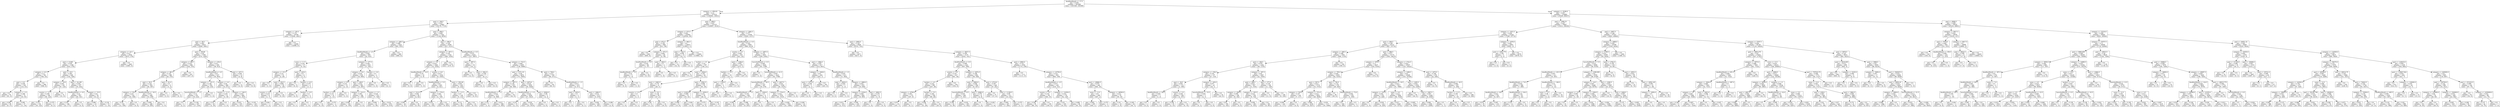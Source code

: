 digraph Tree {
node [shape=box] ;
0 [label="deadlineMonth <= 17.5\ngini = 0.459\nsamples = 281896\nvalue = [181528, 100368]"] ;
1 [label="category <= 850.83\ngini = 0.13\nsamples = 157014\nvalue = [146083, 10931]"] ;
0 -> 1 [labeldistance=2.5, labelangle=45, headlabel="True"] ;
2 [label="goal <= 199.5\ngini = 0.437\nsamples = 23891\nvalue = [16176, 7715]"] ;
1 -> 2 ;
3 [label="category <= 185.5\ngini = 0.179\nsamples = 16709\nvalue = [15048, 1661]"] ;
2 -> 3 ;
4 [label="goal <= 38.5\ngini = 0.461\nsamples = 4610\nvalue = [2949, 1661]"] ;
3 -> 4 ;
5 [label="category <= 33.5\ngini = 0.217\nsamples = 3054\nvalue = [2675, 379]"] ;
4 -> 5 ;
6 [label="goal <= 6.065\ngini = 0.434\nsamples = 1189\nvalue = [810, 379]"] ;
5 -> 6 ;
7 [label="category <= 6.5\ngini = 0.13\nsamples = 761\nvalue = [708, 53]"] ;
6 -> 7 ;
8 [label="goal <= 0.5\ngini = 0.439\nsamples = 163\nvalue = [110, 53]"] ;
7 -> 8 ;
9 [label="gini = 0.0\nsamples = 91\nvalue = [91, 0]"] ;
8 -> 9 ;
10 [label="category <= 1.5\ngini = 0.389\nsamples = 72\nvalue = [19, 53]"] ;
8 -> 10 ;
11 [label="gini = 0.292\nsamples = 45\nvalue = [8, 37]"] ;
10 -> 11 ;
12 [label="gini = 0.483\nsamples = 27\nvalue = [11, 16]"] ;
10 -> 12 ;
13 [label="gini = 0.0\nsamples = 598\nvalue = [598, 0]"] ;
7 -> 13 ;
14 [label="goal <= 19.5\ngini = 0.363\nsamples = 428\nvalue = [102, 326]"] ;
6 -> 14 ;
15 [label="category <= 19.0\ngini = 0.455\nsamples = 191\nvalue = [67, 124]"] ;
14 -> 15 ;
16 [label="country <= 11.5\ngini = 0.349\nsamples = 160\nvalue = [36, 124]"] ;
15 -> 16 ;
17 [label="gini = 0.317\nsamples = 152\nvalue = [30, 122]"] ;
16 -> 17 ;
18 [label="gini = 0.375\nsamples = 8\nvalue = [6, 2]"] ;
16 -> 18 ;
19 [label="gini = 0.0\nsamples = 31\nvalue = [31, 0]"] ;
15 -> 19 ;
20 [label="goal <= 34.185\ngini = 0.252\nsamples = 237\nvalue = [35, 202]"] ;
14 -> 20 ;
21 [label="deadlineMonth <= 9.5\ngini = 0.22\nsamples = 207\nvalue = [26, 181]"] ;
20 -> 21 ;
22 [label="gini = 0.197\nsamples = 199\nvalue = [22, 177]"] ;
21 -> 22 ;
23 [label="gini = 0.5\nsamples = 8\nvalue = [4, 4]"] ;
21 -> 23 ;
24 [label="category <= 15.5\ngini = 0.42\nsamples = 30\nvalue = [9, 21]"] ;
20 -> 24 ;
25 [label="gini = 0.498\nsamples = 15\nvalue = [8, 7]"] ;
24 -> 25 ;
26 [label="gini = 0.124\nsamples = 15\nvalue = [1, 14]"] ;
24 -> 26 ;
27 [label="gini = 0.0\nsamples = 1865\nvalue = [1865, 0]"] ;
5 -> 27 ;
28 [label="goal <= 99.06\ngini = 0.29\nsamples = 1556\nvalue = [274, 1282]"] ;
4 -> 28 ;
29 [label="category <= 99.5\ngini = 0.476\nsamples = 606\nvalue = [236, 370]"] ;
28 -> 29 ;
30 [label="category <= 86.5\ngini = 0.135\nsamples = 399\nvalue = [29, 370]"] ;
29 -> 30 ;
31 [label="goal <= 50.5\ngini = 0.124\nsamples = 393\nvalue = [26, 367]"] ;
30 -> 31 ;
32 [label="category <= 55.0\ngini = 0.225\nsamples = 124\nvalue = [16, 108]"] ;
31 -> 32 ;
33 [label="gini = 0.18\nsamples = 120\nvalue = [12, 108]"] ;
32 -> 33 ;
34 [label="gini = 0.0\nsamples = 4\nvalue = [4, 0]"] ;
32 -> 34 ;
35 [label="deadlineMonth <= 16.5\ngini = 0.072\nsamples = 269\nvalue = [10, 259]"] ;
31 -> 35 ;
36 [label="gini = 0.065\nsamples = 268\nvalue = [9, 259]"] ;
35 -> 36 ;
37 [label="gini = 0.0\nsamples = 1\nvalue = [1, 0]"] ;
35 -> 37 ;
38 [label="goal <= 81.0\ngini = 0.5\nsamples = 6\nvalue = [3, 3]"] ;
30 -> 38 ;
39 [label="gini = 0.0\nsamples = 3\nvalue = [3, 0]"] ;
38 -> 39 ;
40 [label="gini = 0.0\nsamples = 3\nvalue = [0, 3]"] ;
38 -> 40 ;
41 [label="gini = 0.0\nsamples = 207\nvalue = [207, 0]"] ;
29 -> 41 ;
42 [label="category <= 176.0\ngini = 0.077\nsamples = 950\nvalue = [38, 912]"] ;
28 -> 42 ;
43 [label="deadlineMonth <= 4.5\ngini = 0.07\nsamples = 937\nvalue = [34, 903]"] ;
42 -> 43 ;
44 [label="category <= 151.5\ngini = 0.146\nsamples = 252\nvalue = [20, 232]"] ;
43 -> 44 ;
45 [label="launchedMonth <= 1.5\ngini = 0.14\nsamples = 251\nvalue = [19, 232]"] ;
44 -> 45 ;
46 [label="gini = 0.5\nsamples = 4\nvalue = [2, 2]"] ;
45 -> 46 ;
47 [label="gini = 0.128\nsamples = 247\nvalue = [17, 230]"] ;
45 -> 47 ;
48 [label="gini = 0.0\nsamples = 1\nvalue = [1, 0]"] ;
44 -> 48 ;
49 [label="category <= 2.0\ngini = 0.04\nsamples = 685\nvalue = [14, 671]"] ;
43 -> 49 ;
50 [label="country <= 11.5\ngini = 0.245\nsamples = 21\nvalue = [3, 18]"] ;
49 -> 50 ;
51 [label="gini = 0.18\nsamples = 20\nvalue = [2, 18]"] ;
50 -> 51 ;
52 [label="gini = 0.0\nsamples = 1\nvalue = [1, 0]"] ;
50 -> 52 ;
53 [label="category <= 149.5\ngini = 0.033\nsamples = 664\nvalue = [11, 653]"] ;
49 -> 53 ;
54 [label="gini = 0.015\nsamples = 535\nvalue = [4, 531]"] ;
53 -> 54 ;
55 [label="gini = 0.103\nsamples = 129\nvalue = [7, 122]"] ;
53 -> 55 ;
56 [label="goal <= 167.5\ngini = 0.426\nsamples = 13\nvalue = [4, 9]"] ;
42 -> 56 ;
57 [label="gini = 0.0\nsamples = 4\nvalue = [4, 0]"] ;
56 -> 57 ;
58 [label="gini = 0.0\nsamples = 9\nvalue = [0, 9]"] ;
56 -> 58 ;
59 [label="gini = 0.0\nsamples = 12099\nvalue = [12099, 0]"] ;
3 -> 59 ;
60 [label="goal <= 298.5\ngini = 0.265\nsamples = 7182\nvalue = [1128, 6054]"] ;
2 -> 60 ;
61 [label="category <= 289.5\ngini = 0.489\nsamples = 1624\nvalue = [691, 933]"] ;
60 -> 61 ;
62 [label="deadlineMonth <= 2.5\ngini = 0.045\nsamples = 955\nvalue = [22, 933]"] ;
61 -> 62 ;
63 [label="name <= 11.5\ngini = 0.234\nsamples = 37\nvalue = [5, 32]"] ;
62 -> 63 ;
64 [label="category <= 15.5\ngini = 0.121\nsamples = 31\nvalue = [2, 29]"] ;
63 -> 64 ;
65 [label="gini = 0.0\nsamples = 1\nvalue = [1, 0]"] ;
64 -> 65 ;
66 [label="goal <= 202.5\ngini = 0.064\nsamples = 30\nvalue = [1, 29]"] ;
64 -> 66 ;
67 [label="country <= 6.5\ngini = 0.219\nsamples = 8\nvalue = [1, 7]"] ;
66 -> 67 ;
68 [label="gini = 0.444\nsamples = 3\nvalue = [1, 2]"] ;
67 -> 68 ;
69 [label="gini = 0.0\nsamples = 5\nvalue = [0, 5]"] ;
67 -> 69 ;
70 [label="gini = 0.0\nsamples = 22\nvalue = [0, 22]"] ;
66 -> 70 ;
71 [label="goal <= 225.0\ngini = 0.5\nsamples = 6\nvalue = [3, 3]"] ;
63 -> 71 ;
72 [label="gini = 0.0\nsamples = 2\nvalue = [0, 2]"] ;
71 -> 72 ;
73 [label="backers <= 6.5\ngini = 0.375\nsamples = 4\nvalue = [3, 1]"] ;
71 -> 73 ;
74 [label="gini = 0.0\nsamples = 2\nvalue = [2, 0]"] ;
73 -> 74 ;
75 [label="backers <= 8.5\ngini = 0.5\nsamples = 2\nvalue = [1, 1]"] ;
73 -> 75 ;
76 [label="gini = 0.0\nsamples = 1\nvalue = [0, 1]"] ;
75 -> 76 ;
77 [label="gini = 0.0\nsamples = 1\nvalue = [1, 0]"] ;
75 -> 77 ;
78 [label="category <= 277.5\ngini = 0.036\nsamples = 918\nvalue = [17, 901]"] ;
62 -> 78 ;
79 [label="category <= 9.0\ngini = 0.034\nsamples = 916\nvalue = [16, 900]"] ;
78 -> 79 ;
80 [label="category <= 6.5\ngini = 0.231\nsamples = 15\nvalue = [2, 13]"] ;
79 -> 80 ;
81 [label="backers <= 8.5\ngini = 0.133\nsamples = 14\nvalue = [1, 13]"] ;
80 -> 81 ;
82 [label="gini = 0.0\nsamples = 10\nvalue = [0, 10]"] ;
81 -> 82 ;
83 [label="gini = 0.375\nsamples = 4\nvalue = [1, 3]"] ;
81 -> 83 ;
84 [label="gini = 0.0\nsamples = 1\nvalue = [1, 0]"] ;
80 -> 84 ;
85 [label="goal <= 208.5\ngini = 0.031\nsamples = 901\nvalue = [14, 887]"] ;
79 -> 85 ;
86 [label="category <= 212.5\ngini = 0.081\nsamples = 166\nvalue = [7, 159]"] ;
85 -> 86 ;
87 [label="gini = 0.048\nsamples = 163\nvalue = [4, 159]"] ;
86 -> 87 ;
88 [label="gini = 0.0\nsamples = 3\nvalue = [3, 0]"] ;
86 -> 88 ;
89 [label="country <= 1.5\ngini = 0.019\nsamples = 735\nvalue = [7, 728]"] ;
85 -> 89 ;
90 [label="gini = 0.094\nsamples = 61\nvalue = [3, 58]"] ;
89 -> 90 ;
91 [label="gini = 0.012\nsamples = 674\nvalue = [4, 670]"] ;
89 -> 91 ;
92 [label="backers <= 3.0\ngini = 0.5\nsamples = 2\nvalue = [1, 1]"] ;
78 -> 92 ;
93 [label="gini = 0.0\nsamples = 1\nvalue = [1, 0]"] ;
92 -> 93 ;
94 [label="gini = 0.0\nsamples = 1\nvalue = [0, 1]"] ;
92 -> 94 ;
95 [label="gini = 0.0\nsamples = 669\nvalue = [669, 0]"] ;
61 -> 95 ;
96 [label="goal <= 399.5\ngini = 0.145\nsamples = 5558\nvalue = [437, 5121]"] ;
60 -> 96 ;
97 [label="category <= 397.5\ngini = 0.332\nsamples = 1334\nvalue = [280, 1054]"] ;
96 -> 97 ;
98 [label="category <= 3.0\ngini = 0.019\nsamples = 1064\nvalue = [10, 1054]"] ;
97 -> 98 ;
99 [label="deadlineMonth <= 14.5\ngini = 0.18\nsamples = 10\nvalue = [1, 9]"] ;
98 -> 99 ;
100 [label="gini = 0.0\nsamples = 9\nvalue = [0, 9]"] ;
99 -> 100 ;
101 [label="gini = 0.0\nsamples = 1\nvalue = [1, 0]"] ;
99 -> 101 ;
102 [label="country <= 9.5\ngini = 0.017\nsamples = 1054\nvalue = [9, 1045]"] ;
98 -> 102 ;
103 [label="deadlineMonth <= 5.5\ngini = 0.01\nsamples = 825\nvalue = [4, 821]"] ;
102 -> 103 ;
104 [label="goal <= 312.0\ngini = 0.042\nsamples = 94\nvalue = [2, 92]"] ;
103 -> 104 ;
105 [label="gini = 0.097\nsamples = 39\nvalue = [2, 37]"] ;
104 -> 105 ;
106 [label="gini = 0.0\nsamples = 55\nvalue = [0, 55]"] ;
104 -> 106 ;
107 [label="category <= 170.0\ngini = 0.005\nsamples = 731\nvalue = [2, 729]"] ;
103 -> 107 ;
108 [label="gini = 0.037\nsamples = 106\nvalue = [2, 104]"] ;
107 -> 108 ;
109 [label="gini = 0.0\nsamples = 625\nvalue = [0, 625]"] ;
107 -> 109 ;
110 [label="goal <= 350.28\ngini = 0.043\nsamples = 229\nvalue = [5, 224]"] ;
102 -> 110 ;
111 [label="backers <= 11.5\ngini = 0.07\nsamples = 138\nvalue = [5, 133]"] ;
110 -> 111 ;
112 [label="gini = 0.111\nsamples = 85\nvalue = [5, 80]"] ;
111 -> 112 ;
113 [label="gini = 0.0\nsamples = 53\nvalue = [0, 53]"] ;
111 -> 113 ;
114 [label="gini = 0.0\nsamples = 91\nvalue = [0, 91]"] ;
110 -> 114 ;
115 [label="gini = 0.0\nsamples = 270\nvalue = [270, 0]"] ;
97 -> 115 ;
116 [label="deadlineMonth <= 0.5\ngini = 0.072\nsamples = 4224\nvalue = [157, 4067]"] ;
96 -> 116 ;
117 [label="goal <= 897.0\ngini = 0.1\nsamples = 19\nvalue = [18, 1]"] ;
116 -> 117 ;
118 [label="gini = 0.0\nsamples = 12\nvalue = [12, 0]"] ;
117 -> 118 ;
119 [label="goal <= 962.5\ngini = 0.245\nsamples = 7\nvalue = [6, 1]"] ;
117 -> 119 ;
120 [label="gini = 0.0\nsamples = 1\nvalue = [0, 1]"] ;
119 -> 120 ;
121 [label="gini = 0.0\nsamples = 6\nvalue = [6, 0]"] ;
119 -> 121 ;
122 [label="category <= 723.5\ngini = 0.064\nsamples = 4205\nvalue = [139, 4066]"] ;
116 -> 122 ;
123 [label="goal <= 475.115\ngini = 0.04\nsamples = 3670\nvalue = [75, 3595]"] ;
122 -> 123 ;
124 [label="category <= 487.5\ngini = 0.138\nsamples = 615\nvalue = [46, 569]"] ;
123 -> 124 ;
125 [label="deadlineMonth <= 1.5\ngini = 0.014\nsamples = 573\nvalue = [4, 569]"] ;
124 -> 125 ;
126 [label="gini = 0.32\nsamples = 5\nvalue = [1, 4]"] ;
125 -> 126 ;
127 [label="gini = 0.011\nsamples = 568\nvalue = [3, 565]"] ;
125 -> 127 ;
128 [label="gini = 0.0\nsamples = 42\nvalue = [42, 0]"] ;
124 -> 128 ;
129 [label="goal <= 4674.0\ngini = 0.019\nsamples = 3055\nvalue = [29, 3026]"] ;
123 -> 129 ;
130 [label="deadlineMonth <= 1.5\ngini = 0.018\nsamples = 3050\nvalue = [27, 3023]"] ;
129 -> 130 ;
131 [label="gini = 0.231\nsamples = 15\nvalue = [2, 13]"] ;
130 -> 131 ;
132 [label="gini = 0.016\nsamples = 3035\nvalue = [25, 3010]"] ;
130 -> 132 ;
133 [label="goal <= 6926.0\ngini = 0.48\nsamples = 5\nvalue = [2, 3]"] ;
129 -> 133 ;
134 [label="gini = 0.0\nsamples = 2\nvalue = [2, 0]"] ;
133 -> 134 ;
135 [label="gini = 0.0\nsamples = 3\nvalue = [0, 3]"] ;
133 -> 135 ;
136 [label="goal <= 708.0\ngini = 0.211\nsamples = 535\nvalue = [64, 471]"] ;
122 -> 136 ;
137 [label="gini = 0.0\nsamples = 60\nvalue = [60, 0]"] ;
136 -> 137 ;
138 [label="deadlineMonth <= 1.5\ngini = 0.017\nsamples = 475\nvalue = [4, 471]"] ;
136 -> 138 ;
139 [label="goal <= 825.0\ngini = 0.5\nsamples = 2\nvalue = [1, 1]"] ;
138 -> 139 ;
140 [label="gini = 0.0\nsamples = 1\nvalue = [1, 0]"] ;
139 -> 140 ;
141 [label="gini = 0.0\nsamples = 1\nvalue = [0, 1]"] ;
139 -> 141 ;
142 [label="goal <= 1684.5\ngini = 0.013\nsamples = 473\nvalue = [3, 470]"] ;
138 -> 142 ;
143 [label="gini = 0.004\nsamples = 462\nvalue = [1, 461]"] ;
142 -> 143 ;
144 [label="gini = 0.298\nsamples = 11\nvalue = [2, 9]"] ;
142 -> 144 ;
145 [label="goal <= 999.5\ngini = 0.047\nsamples = 133123\nvalue = [129907, 3216]"] ;
1 -> 145 ;
146 [label="category <= 975.5\ngini = 0.001\nsamples = 120583\nvalue = [120524, 59]"] ;
145 -> 146 ;
147 [label="goal <= 872.5\ngini = 0.158\nsamples = 669\nvalue = [611, 58]"] ;
146 -> 147 ;
148 [label="gini = 0.0\nsamples = 609\nvalue = [609, 0]"] ;
147 -> 148 ;
149 [label="category <= 972.5\ngini = 0.064\nsamples = 60\nvalue = [2, 58]"] ;
147 -> 149 ;
150 [label="deadlineMonth <= 6.5\ngini = 0.034\nsamples = 58\nvalue = [1, 57]"] ;
149 -> 150 ;
151 [label="deadlineMonth <= 5.5\ngini = 0.32\nsamples = 5\nvalue = [1, 4]"] ;
150 -> 151 ;
152 [label="gini = 0.0\nsamples = 4\nvalue = [0, 4]"] ;
151 -> 152 ;
153 [label="gini = 0.0\nsamples = 1\nvalue = [1, 0]"] ;
151 -> 153 ;
154 [label="gini = 0.0\nsamples = 53\nvalue = [0, 53]"] ;
150 -> 154 ;
155 [label="goal <= 940.0\ngini = 0.5\nsamples = 2\nvalue = [1, 1]"] ;
149 -> 155 ;
156 [label="gini = 0.0\nsamples = 1\nvalue = [1, 0]"] ;
155 -> 156 ;
157 [label="gini = 0.0\nsamples = 1\nvalue = [0, 1]"] ;
155 -> 157 ;
158 [label="category <= 992.5\ngini = 0.0\nsamples = 119914\nvalue = [119913, 1]"] ;
146 -> 158 ;
159 [label="goal <= 702.5\ngini = 0.059\nsamples = 33\nvalue = [32, 1]"] ;
158 -> 159 ;
160 [label="gini = 0.0\nsamples = 32\nvalue = [32, 0]"] ;
159 -> 160 ;
161 [label="gini = 0.0\nsamples = 1\nvalue = [0, 1]"] ;
159 -> 161 ;
162 [label="gini = 0.0\nsamples = 119881\nvalue = [119881, 0]"] ;
158 -> 162 ;
163 [label="category <= 2982.5\ngini = 0.377\nsamples = 12540\nvalue = [9383, 3157]"] ;
145 -> 163 ;
164 [label="deadlineMonth <= 0.5\ngini = 0.343\nsamples = 3094\nvalue = [680, 2414]"] ;
163 -> 164 ;
165 [label="country <= 4.5\ngini = 0.094\nsamples = 443\nvalue = [421, 22]"] ;
164 -> 165 ;
166 [label="backers <= 3.5\ngini = 0.22\nsamples = 167\nvalue = [146, 21]"] ;
165 -> 166 ;
167 [label="gini = 0.0\nsamples = 73\nvalue = [73, 0]"] ;
166 -> 167 ;
168 [label="goal <= 1826.0\ngini = 0.347\nsamples = 94\nvalue = [73, 21]"] ;
166 -> 168 ;
169 [label="goal <= 1065.5\ngini = 0.175\nsamples = 31\nvalue = [28, 3]"] ;
168 -> 169 ;
170 [label="country <= 2.5\ngini = 0.5\nsamples = 2\nvalue = [1, 1]"] ;
169 -> 170 ;
171 [label="gini = 0.0\nsamples = 1\nvalue = [1, 0]"] ;
170 -> 171 ;
172 [label="gini = 0.0\nsamples = 1\nvalue = [0, 1]"] ;
170 -> 172 ;
173 [label="name <= 8.0\ngini = 0.128\nsamples = 29\nvalue = [27, 2]"] ;
169 -> 173 ;
174 [label="gini = 0.26\nsamples = 13\nvalue = [11, 2]"] ;
173 -> 174 ;
175 [label="gini = 0.0\nsamples = 16\nvalue = [16, 0]"] ;
173 -> 175 ;
176 [label="goal <= 2562.5\ngini = 0.408\nsamples = 63\nvalue = [45, 18]"] ;
168 -> 176 ;
177 [label="goal <= 2236.03\ngini = 0.489\nsamples = 33\nvalue = [19, 14]"] ;
176 -> 177 ;
178 [label="gini = 0.408\nsamples = 21\nvalue = [15, 6]"] ;
177 -> 178 ;
179 [label="gini = 0.444\nsamples = 12\nvalue = [4, 8]"] ;
177 -> 179 ;
180 [label="category <= 2450.0\ngini = 0.231\nsamples = 30\nvalue = [26, 4]"] ;
176 -> 180 ;
181 [label="gini = 0.375\nsamples = 12\nvalue = [9, 3]"] ;
180 -> 181 ;
182 [label="gini = 0.105\nsamples = 18\nvalue = [17, 1]"] ;
180 -> 182 ;
183 [label="goal <= 1206.0\ngini = 0.007\nsamples = 276\nvalue = [275, 1]"] ;
165 -> 183 ;
184 [label="backers <= 6.5\ngini = 0.1\nsamples = 19\nvalue = [18, 1]"] ;
183 -> 184 ;
185 [label="goal <= 1140.0\ngini = 0.5\nsamples = 2\nvalue = [1, 1]"] ;
184 -> 185 ;
186 [label="gini = 0.0\nsamples = 1\nvalue = [1, 0]"] ;
185 -> 186 ;
187 [label="gini = 0.0\nsamples = 1\nvalue = [0, 1]"] ;
185 -> 187 ;
188 [label="gini = 0.0\nsamples = 17\nvalue = [17, 0]"] ;
184 -> 188 ;
189 [label="gini = 0.0\nsamples = 257\nvalue = [257, 0]"] ;
183 -> 189 ;
190 [label="category <= 1897.0\ngini = 0.176\nsamples = 2651\nvalue = [259, 2392]"] ;
164 -> 190 ;
191 [label="launchedMonth <= 0.5\ngini = 0.048\nsamples = 1834\nvalue = [45, 1789]"] ;
190 -> 191 ;
192 [label="gini = 0.0\nsamples = 1\nvalue = [1, 0]"] ;
191 -> 192 ;
193 [label="launchedMonth <= 21.5\ngini = 0.047\nsamples = 1833\nvalue = [44, 1789]"] ;
191 -> 193 ;
194 [label="launchedMonth <= 20.5\ngini = 0.114\nsamples = 297\nvalue = [18, 279]"] ;
193 -> 194 ;
195 [label="deadlineMonth <= 7.5\ngini = 0.103\nsamples = 293\nvalue = [16, 277]"] ;
194 -> 195 ;
196 [label="gini = 0.295\nsamples = 39\nvalue = [7, 32]"] ;
195 -> 196 ;
197 [label="gini = 0.068\nsamples = 254\nvalue = [9, 245]"] ;
195 -> 197 ;
198 [label="goal <= 1628.0\ngini = 0.5\nsamples = 4\nvalue = [2, 2]"] ;
194 -> 198 ;
199 [label="gini = 0.0\nsamples = 2\nvalue = [0, 2]"] ;
198 -> 199 ;
200 [label="gini = 0.0\nsamples = 2\nvalue = [2, 0]"] ;
198 -> 200 ;
201 [label="goal <= 4637.5\ngini = 0.033\nsamples = 1536\nvalue = [26, 1510]"] ;
193 -> 201 ;
202 [label="category <= 1743.5\ngini = 0.032\nsamples = 1535\nvalue = [25, 1510]"] ;
201 -> 202 ;
203 [label="gini = 0.028\nsamples = 1501\nvalue = [21, 1480]"] ;
202 -> 203 ;
204 [label="gini = 0.208\nsamples = 34\nvalue = [4, 30]"] ;
202 -> 204 ;
205 [label="gini = 0.0\nsamples = 1\nvalue = [1, 0]"] ;
201 -> 205 ;
206 [label="goal <= 1984.5\ngini = 0.387\nsamples = 817\nvalue = [214, 603]"] ;
190 -> 206 ;
207 [label="category <= 1949.0\ngini = 0.01\nsamples = 204\nvalue = [203, 1]"] ;
206 -> 207 ;
208 [label="goal <= 1472.0\ngini = 0.444\nsamples = 3\nvalue = [2, 1]"] ;
207 -> 208 ;
209 [label="gini = 0.0\nsamples = 2\nvalue = [2, 0]"] ;
208 -> 209 ;
210 [label="gini = 0.0\nsamples = 1\nvalue = [0, 1]"] ;
208 -> 210 ;
211 [label="gini = 0.0\nsamples = 201\nvalue = [201, 0]"] ;
207 -> 211 ;
212 [label="deadlineMonth <= 1.5\ngini = 0.035\nsamples = 613\nvalue = [11, 602]"] ;
206 -> 212 ;
213 [label="goal <= 2600.0\ngini = 0.444\nsamples = 3\nvalue = [1, 2]"] ;
212 -> 213 ;
214 [label="gini = 0.0\nsamples = 2\nvalue = [0, 2]"] ;
213 -> 214 ;
215 [label="gini = 0.0\nsamples = 1\nvalue = [1, 0]"] ;
213 -> 215 ;
216 [label="category <= 2880.0\ngini = 0.032\nsamples = 610\nvalue = [10, 600]"] ;
212 -> 216 ;
217 [label="category <= 2336.0\ngini = 0.029\nsamples = 604\nvalue = [9, 595]"] ;
216 -> 217 ;
218 [label="gini = 0.011\nsamples = 374\nvalue = [2, 372]"] ;
217 -> 218 ;
219 [label="gini = 0.059\nsamples = 230\nvalue = [7, 223]"] ;
217 -> 219 ;
220 [label="goal <= 2692.5\ngini = 0.278\nsamples = 6\nvalue = [1, 5]"] ;
216 -> 220 ;
221 [label="gini = 0.0\nsamples = 1\nvalue = [1, 0]"] ;
220 -> 221 ;
222 [label="gini = 0.0\nsamples = 5\nvalue = [0, 5]"] ;
220 -> 222 ;
223 [label="goal <= 2995.0\ngini = 0.145\nsamples = 9446\nvalue = [8703, 743]"] ;
163 -> 223 ;
224 [label="gini = 0.0\nsamples = 6271\nvalue = [6271, 0]"] ;
223 -> 224 ;
225 [label="category <= 6837.5\ngini = 0.359\nsamples = 3175\nvalue = [2432, 743]"] ;
223 -> 225 ;
226 [label="deadlineMonth <= 0.5\ngini = 0.498\nsamples = 1241\nvalue = [657, 584]"] ;
225 -> 226 ;
227 [label="country <= 5.5\ngini = 0.107\nsamples = 637\nvalue = [601, 36]"] ;
226 -> 227 ;
228 [label="backers <= 4.5\ngini = 0.222\nsamples = 283\nvalue = [247, 36]"] ;
227 -> 228 ;
229 [label="category <= 6700.0\ngini = 0.087\nsamples = 175\nvalue = [167, 8]"] ;
228 -> 229 ;
230 [label="gini = 0.077\nsamples = 174\nvalue = [167, 7]"] ;
229 -> 230 ;
231 [label="gini = 0.0\nsamples = 1\nvalue = [0, 1]"] ;
229 -> 231 ;
232 [label="backers <= 5.5\ngini = 0.384\nsamples = 108\nvalue = [80, 28]"] ;
228 -> 232 ;
233 [label="gini = 0.458\nsamples = 79\nvalue = [51, 28]"] ;
232 -> 233 ;
234 [label="gini = 0.0\nsamples = 29\nvalue = [29, 0]"] ;
232 -> 234 ;
235 [label="gini = 0.0\nsamples = 354\nvalue = [354, 0]"] ;
227 -> 235 ;
236 [label="category <= 4672.5\ngini = 0.168\nsamples = 604\nvalue = [56, 548]"] ;
226 -> 236 ;
237 [label="goal <= 5960.0\ngini = 0.049\nsamples = 356\nvalue = [9, 347]"] ;
236 -> 237 ;
238 [label="launchedMonth <= 6.5\ngini = 0.039\nsamples = 348\nvalue = [7, 341]"] ;
237 -> 238 ;
239 [label="gini = 0.169\nsamples = 43\nvalue = [4, 39]"] ;
238 -> 239 ;
240 [label="gini = 0.019\nsamples = 305\nvalue = [3, 302]"] ;
238 -> 240 ;
241 [label="goal <= 6080.0\ngini = 0.375\nsamples = 8\nvalue = [2, 6]"] ;
237 -> 241 ;
242 [label="gini = 0.0\nsamples = 1\nvalue = [1, 0]"] ;
241 -> 242 ;
243 [label="gini = 0.245\nsamples = 7\nvalue = [1, 6]"] ;
241 -> 243 ;
244 [label="goal <= 4710.0\ngini = 0.307\nsamples = 248\nvalue = [47, 201]"] ;
236 -> 244 ;
245 [label="gini = 0.0\nsamples = 37\nvalue = [37, 0]"] ;
244 -> 245 ;
246 [label="goal <= 11190.5\ngini = 0.09\nsamples = 211\nvalue = [10, 201]"] ;
244 -> 246 ;
247 [label="gini = 0.065\nsamples = 207\nvalue = [7, 200]"] ;
246 -> 247 ;
248 [label="gini = 0.375\nsamples = 4\nvalue = [3, 1]"] ;
246 -> 248 ;
249 [label="goal <= 6993.0\ngini = 0.151\nsamples = 1934\nvalue = [1775, 159]"] ;
225 -> 249 ;
250 [label="gini = 0.0\nsamples = 1111\nvalue = [1111, 0]"] ;
249 -> 250 ;
251 [label="category <= 23750.0\ngini = 0.312\nsamples = 823\nvalue = [664, 159]"] ;
249 -> 251 ;
252 [label="deadlineMonth <= 2.5\ngini = 0.477\nsamples = 359\nvalue = [218, 141]"] ;
251 -> 252 ;
253 [label="country <= 5.5\ngini = 0.152\nsamples = 181\nvalue = [166, 15]"] ;
252 -> 253 ;
254 [label="gini = 0.302\nsamples = 81\nvalue = [66, 15]"] ;
253 -> 254 ;
255 [label="gini = 0.0\nsamples = 100\nvalue = [100, 0]"] ;
253 -> 255 ;
256 [label="category <= 12250.0\ngini = 0.414\nsamples = 178\nvalue = [52, 126]"] ;
252 -> 256 ;
257 [label="gini = 0.25\nsamples = 109\nvalue = [16, 93]"] ;
256 -> 257 ;
258 [label="gini = 0.499\nsamples = 69\nvalue = [36, 33]"] ;
256 -> 258 ;
259 [label="goal <= 29982.5\ngini = 0.075\nsamples = 464\nvalue = [446, 18]"] ;
251 -> 259 ;
260 [label="name <= 13.5\ngini = 0.01\nsamples = 409\nvalue = [407, 2]"] ;
259 -> 260 ;
261 [label="gini = 0.005\nsamples = 405\nvalue = [404, 1]"] ;
260 -> 261 ;
262 [label="gini = 0.375\nsamples = 4\nvalue = [3, 1]"] ;
260 -> 262 ;
263 [label="category <= 48500.0\ngini = 0.413\nsamples = 55\nvalue = [39, 16]"] ;
259 -> 263 ;
264 [label="gini = 0.18\nsamples = 10\nvalue = [1, 9]"] ;
263 -> 264 ;
265 [label="gini = 0.263\nsamples = 45\nvalue = [38, 7]"] ;
263 -> 265 ;
266 [label="category <= 8186.0\ngini = 0.407\nsamples = 124882\nvalue = [35445, 89437]"] ;
0 -> 266 [labeldistance=2.5, labelangle=-45, headlabel="False"] ;
267 [label="goal <= 1999.33\ngini = 0.247\nsamples = 70847\nvalue = [10211, 60636]"] ;
266 -> 267 ;
268 [label="category <= 1951.0\ngini = 0.438\nsamples = 23320\nvalue = [7548, 15772]"] ;
267 -> 268 ;
269 [label="goal <= 499.5\ngini = 0.109\nsamples = 16737\nvalue = [967, 15770]"] ;
268 -> 269 ;
270 [label="category <= 489.5\ngini = 0.386\nsamples = 1563\nvalue = [408, 1155]"] ;
269 -> 270 ;
271 [label="goal <= 198.5\ngini = 0.078\nsamples = 1204\nvalue = [49, 1155]"] ;
270 -> 271 ;
272 [label="category <= 156.0\ngini = 0.316\nsamples = 137\nvalue = [27, 110]"] ;
271 -> 272 ;
273 [label="goal <= 38.5\ngini = 0.052\nsamples = 112\nvalue = [3, 109]"] ;
272 -> 273 ;
274 [label="deadlineMonth <= 28.0\ngini = 0.444\nsamples = 3\nvalue = [1, 2]"] ;
273 -> 274 ;
275 [label="gini = 0.0\nsamples = 2\nvalue = [0, 2]"] ;
274 -> 275 ;
276 [label="gini = 0.0\nsamples = 1\nvalue = [1, 0]"] ;
274 -> 276 ;
277 [label="country <= 3.5\ngini = 0.036\nsamples = 109\nvalue = [2, 107]"] ;
273 -> 277 ;
278 [label="gini = 0.108\nsamples = 35\nvalue = [2, 33]"] ;
277 -> 278 ;
279 [label="gini = 0.0\nsamples = 74\nvalue = [0, 74]"] ;
277 -> 279 ;
280 [label="category <= 195.0\ngini = 0.077\nsamples = 25\nvalue = [24, 1]"] ;
272 -> 280 ;
281 [label="launchedMonth <= 15.5\ngini = 0.444\nsamples = 3\nvalue = [2, 1]"] ;
280 -> 281 ;
282 [label="gini = 0.0\nsamples = 1\nvalue = [0, 1]"] ;
281 -> 282 ;
283 [label="gini = 0.0\nsamples = 2\nvalue = [2, 0]"] ;
281 -> 283 ;
284 [label="gini = 0.0\nsamples = 22\nvalue = [22, 0]"] ;
280 -> 284 ;
285 [label="category <= 397.5\ngini = 0.04\nsamples = 1067\nvalue = [22, 1045]"] ;
271 -> 285 ;
286 [label="goal <= 288.5\ngini = 0.023\nsamples = 927\nvalue = [11, 916]"] ;
285 -> 286 ;
287 [label="category <= 290.0\ngini = 0.059\nsamples = 198\nvalue = [6, 192]"] ;
286 -> 287 ;
288 [label="gini = 0.02\nsamples = 194\nvalue = [2, 192]"] ;
287 -> 288 ;
289 [label="gini = 0.0\nsamples = 4\nvalue = [4, 0]"] ;
287 -> 289 ;
290 [label="category <= 165.5\ngini = 0.014\nsamples = 729\nvalue = [5, 724]"] ;
286 -> 290 ;
291 [label="gini = 0.058\nsamples = 168\nvalue = [5, 163]"] ;
290 -> 291 ;
292 [label="gini = 0.0\nsamples = 561\nvalue = [0, 561]"] ;
290 -> 292 ;
293 [label="goal <= 377.0\ngini = 0.145\nsamples = 140\nvalue = [11, 129]"] ;
285 -> 293 ;
294 [label="gini = 0.0\nsamples = 11\nvalue = [11, 0]"] ;
293 -> 294 ;
295 [label="gini = 0.0\nsamples = 129\nvalue = [0, 129]"] ;
293 -> 295 ;
296 [label="gini = 0.0\nsamples = 359\nvalue = [359, 0]"] ;
270 -> 296 ;
297 [label="goal <= 988.5\ngini = 0.071\nsamples = 15174\nvalue = [559, 14615]"] ;
269 -> 297 ;
298 [label="category <= 979.5\ngini = 0.17\nsamples = 4627\nvalue = [434, 4193]"] ;
297 -> 298 ;
299 [label="category <= 795.0\ngini = 0.029\nsamples = 4255\nvalue = [62, 4193]"] ;
298 -> 299 ;
300 [label="goal <= 507.5\ngini = 0.017\nsamples = 3776\nvalue = [33, 3743]"] ;
299 -> 300 ;
301 [label="category <= 525.0\ngini = 0.107\nsamples = 124\nvalue = [7, 117]"] ;
300 -> 301 ;
302 [label="gini = 0.049\nsamples = 120\nvalue = [3, 117]"] ;
301 -> 302 ;
303 [label="gini = 0.0\nsamples = 4\nvalue = [4, 0]"] ;
301 -> 303 ;
304 [label="category <= 572.5\ngini = 0.014\nsamples = 3652\nvalue = [26, 3626]"] ;
300 -> 304 ;
305 [label="gini = 0.006\nsamples = 2535\nvalue = [8, 2527]"] ;
304 -> 305 ;
306 [label="gini = 0.032\nsamples = 1117\nvalue = [18, 1099]"] ;
304 -> 306 ;
307 [label="goal <= 782.5\ngini = 0.114\nsamples = 479\nvalue = [29, 450]"] ;
299 -> 307 ;
308 [label="gini = 0.0\nsamples = 28\nvalue = [28, 0]"] ;
307 -> 308 ;
309 [label="deadlineMonth <= 72.0\ngini = 0.004\nsamples = 451\nvalue = [1, 450]"] ;
307 -> 309 ;
310 [label="gini = 0.0\nsamples = 449\nvalue = [0, 449]"] ;
309 -> 310 ;
311 [label="gini = 0.5\nsamples = 2\nvalue = [1, 1]"] ;
309 -> 311 ;
312 [label="gini = 0.0\nsamples = 372\nvalue = [372, 0]"] ;
298 -> 312 ;
313 [label="category <= 1722.5\ngini = 0.023\nsamples = 10547\nvalue = [125, 10422]"] ;
297 -> 313 ;
314 [label="category <= 1499.5\ngini = 0.02\nsamples = 10269\nvalue = [103, 10166]"] ;
313 -> 314 ;
315 [label="deadlineMonth <= 18.5\ngini = 0.013\nsamples = 7917\nvalue = [51, 7866]"] ;
314 -> 315 ;
316 [label="category <= 125.0\ngini = 0.042\nsamples = 233\nvalue = [5, 228]"] ;
315 -> 316 ;
317 [label="gini = 0.0\nsamples = 1\nvalue = [1, 0]"] ;
316 -> 317 ;
318 [label="gini = 0.034\nsamples = 232\nvalue = [4, 228]"] ;
316 -> 318 ;
319 [label="name <= 9.5\ngini = 0.012\nsamples = 7684\nvalue = [46, 7638]"] ;
315 -> 319 ;
320 [label="gini = 0.017\nsamples = 4409\nvalue = [37, 4372]"] ;
319 -> 320 ;
321 [label="gini = 0.005\nsamples = 3275\nvalue = [9, 3266]"] ;
319 -> 321 ;
322 [label="goal <= 1495.5\ngini = 0.043\nsamples = 2352\nvalue = [52, 2300]"] ;
314 -> 322 ;
323 [label="gini = 0.0\nsamples = 44\nvalue = [44, 0]"] ;
322 -> 323 ;
324 [label="goal <= 1997.5\ngini = 0.007\nsamples = 2308\nvalue = [8, 2300]"] ;
322 -> 324 ;
325 [label="gini = 0.006\nsamples = 2306\nvalue = [7, 2299]"] ;
324 -> 325 ;
326 [label="gini = 0.5\nsamples = 2\nvalue = [1, 1]"] ;
324 -> 326 ;
327 [label="goal <= 1675.5\ngini = 0.146\nsamples = 278\nvalue = [22, 256]"] ;
313 -> 327 ;
328 [label="gini = 0.0\nsamples = 21\nvalue = [21, 0]"] ;
327 -> 328 ;
329 [label="deadlineMonth <= 20.5\ngini = 0.008\nsamples = 257\nvalue = [1, 256]"] ;
327 -> 329 ;
330 [label="backers <= 11.5\ngini = 0.165\nsamples = 11\nvalue = [1, 10]"] ;
329 -> 330 ;
331 [label="gini = 0.0\nsamples = 9\nvalue = [0, 9]"] ;
330 -> 331 ;
332 [label="gini = 0.5\nsamples = 2\nvalue = [1, 1]"] ;
330 -> 332 ;
333 [label="gini = 0.0\nsamples = 246\nvalue = [0, 246]"] ;
329 -> 333 ;
334 [label="category <= 1976.0\ngini = 0.001\nsamples = 6583\nvalue = [6581, 2]"] ;
268 -> 334 ;
335 [label="goal <= 1492.775\ngini = 0.48\nsamples = 5\nvalue = [3, 2]"] ;
334 -> 335 ;
336 [label="gini = 0.0\nsamples = 3\nvalue = [3, 0]"] ;
335 -> 336 ;
337 [label="gini = 0.0\nsamples = 2\nvalue = [0, 2]"] ;
335 -> 337 ;
338 [label="gini = 0.0\nsamples = 6578\nvalue = [6578, 0]"] ;
334 -> 338 ;
339 [label="goal <= 2997.5\ngini = 0.106\nsamples = 47527\nvalue = [2663, 44864]"] ;
267 -> 339 ;
340 [label="category <= 2988.0\ngini = 0.245\nsamples = 10789\nvalue = [1545, 9244]"] ;
339 -> 340 ;
341 [label="category <= 2799.5\ngini = 0.014\nsamples = 9309\nvalue = [65, 9244]"] ;
340 -> 341 ;
342 [label="launchedMonth <= 5.5\ngini = 0.012\nsamples = 9206\nvalue = [56, 9150]"] ;
341 -> 342 ;
343 [label="deadlineMonth <= 125.5\ngini = 0.047\nsamples = 411\nvalue = [10, 401]"] ;
342 -> 343 ;
344 [label="deadlineMonth <= 74.5\ngini = 0.035\nsamples = 396\nvalue = [7, 389]"] ;
343 -> 344 ;
345 [label="deadlineMonth <= 26.5\ngini = 0.023\nsamples = 351\nvalue = [4, 347]"] ;
344 -> 345 ;
346 [label="gini = 0.073\nsamples = 79\nvalue = [3, 76]"] ;
345 -> 346 ;
347 [label="gini = 0.007\nsamples = 272\nvalue = [1, 271]"] ;
345 -> 347 ;
348 [label="deadlineMonth <= 84.0\ngini = 0.124\nsamples = 45\nvalue = [3, 42]"] ;
344 -> 348 ;
349 [label="gini = 0.337\nsamples = 14\nvalue = [3, 11]"] ;
348 -> 349 ;
350 [label="gini = 0.0\nsamples = 31\nvalue = [0, 31]"] ;
348 -> 350 ;
351 [label="deadlineMonth <= 148.0\ngini = 0.32\nsamples = 15\nvalue = [3, 12]"] ;
343 -> 351 ;
352 [label="name <= 2.5\ngini = 0.48\nsamples = 5\nvalue = [3, 2]"] ;
351 -> 352 ;
353 [label="gini = 0.0\nsamples = 2\nvalue = [0, 2]"] ;
352 -> 353 ;
354 [label="gini = 0.0\nsamples = 3\nvalue = [3, 0]"] ;
352 -> 354 ;
355 [label="gini = 0.0\nsamples = 10\nvalue = [0, 10]"] ;
351 -> 355 ;
356 [label="category <= 2399.995\ngini = 0.01\nsamples = 8795\nvalue = [46, 8749]"] ;
342 -> 356 ;
357 [label="category <= 16.5\ngini = 0.007\nsamples = 6498\nvalue = [22, 6476]"] ;
356 -> 357 ;
358 [label="category <= 12.5\ngini = 0.095\nsamples = 20\nvalue = [1, 19]"] ;
357 -> 358 ;
359 [label="gini = 0.0\nsamples = 19\nvalue = [0, 19]"] ;
358 -> 359 ;
360 [label="gini = 0.0\nsamples = 1\nvalue = [1, 0]"] ;
358 -> 360 ;
361 [label="category <= 1000.5\ngini = 0.006\nsamples = 6478\nvalue = [21, 6457]"] ;
357 -> 361 ;
362 [label="gini = 0.016\nsamples = 1098\nvalue = [9, 1089]"] ;
361 -> 362 ;
363 [label="gini = 0.004\nsamples = 5380\nvalue = [12, 5368]"] ;
361 -> 363 ;
364 [label="goal <= 2380.5\ngini = 0.021\nsamples = 2297\nvalue = [24, 2273]"] ;
356 -> 364 ;
365 [label="gini = 0.0\nsamples = 16\nvalue = [16, 0]"] ;
364 -> 365 ;
366 [label="goal <= 2469.5\ngini = 0.007\nsamples = 2281\nvalue = [8, 2273]"] ;
364 -> 366 ;
367 [label="gini = 0.137\nsamples = 27\nvalue = [2, 25]"] ;
366 -> 367 ;
368 [label="gini = 0.005\nsamples = 2254\nvalue = [6, 2248]"] ;
366 -> 368 ;
369 [label="goal <= 2782.5\ngini = 0.159\nsamples = 103\nvalue = [9, 94]"] ;
341 -> 369 ;
370 [label="gini = 0.0\nsamples = 8\nvalue = [8, 0]"] ;
369 -> 370 ;
371 [label="goal <= 2953.5\ngini = 0.021\nsamples = 95\nvalue = [1, 94]"] ;
369 -> 371 ;
372 [label="gini = 0.0\nsamples = 74\nvalue = [0, 74]"] ;
371 -> 372 ;
373 [label="goal <= 2956.145\ngini = 0.091\nsamples = 21\nvalue = [1, 20]"] ;
371 -> 373 ;
374 [label="category <= 2850.0\ngini = 0.5\nsamples = 2\nvalue = [1, 1]"] ;
373 -> 374 ;
375 [label="gini = 0.0\nsamples = 1\nvalue = [1, 0]"] ;
374 -> 375 ;
376 [label="gini = 0.0\nsamples = 1\nvalue = [0, 1]"] ;
374 -> 376 ;
377 [label="gini = 0.0\nsamples = 19\nvalue = [0, 19]"] ;
373 -> 377 ;
378 [label="gini = 0.0\nsamples = 1480\nvalue = [1480, 0]"] ;
340 -> 378 ;
379 [label="category <= 5797.5\ngini = 0.059\nsamples = 36738\nvalue = [1118, 35620]"] ;
339 -> 379 ;
380 [label="goal <= 3865.275\ngini = 0.03\nsamples = 27824\nvalue = [427, 27397]"] ;
379 -> 380 ;
381 [label="category <= 3875.0\ngini = 0.066\nsamples = 7593\nvalue = [261, 7332]"] ;
380 -> 381 ;
382 [label="deadlineMonth <= 651.5\ngini = 0.009\nsamples = 7365\nvalue = [33, 7332]"] ;
381 -> 382 ;
383 [label="category <= 3644.0\ngini = 0.009\nsamples = 7363\nvalue = [32, 7331]"] ;
382 -> 383 ;
384 [label="category <= 3.0\ngini = 0.008\nsamples = 7286\nvalue = [28, 7258]"] ;
383 -> 384 ;
385 [label="gini = 0.198\nsamples = 9\nvalue = [1, 8]"] ;
384 -> 385 ;
386 [label="gini = 0.007\nsamples = 7277\nvalue = [27, 7250]"] ;
384 -> 386 ;
387 [label="goal <= 3463.0\ngini = 0.098\nsamples = 77\nvalue = [4, 73]"] ;
383 -> 387 ;
388 [label="gini = 0.0\nsamples = 3\nvalue = [3, 0]"] ;
387 -> 388 ;
389 [label="gini = 0.027\nsamples = 74\nvalue = [1, 73]"] ;
387 -> 389 ;
390 [label="deadlineMonth <= 987.0\ngini = 0.5\nsamples = 2\nvalue = [1, 1]"] ;
382 -> 390 ;
391 [label="gini = 0.0\nsamples = 1\nvalue = [1, 0]"] ;
390 -> 391 ;
392 [label="gini = 0.0\nsamples = 1\nvalue = [0, 1]"] ;
390 -> 392 ;
393 [label="gini = 0.0\nsamples = 228\nvalue = [228, 0]"] ;
381 -> 393 ;
394 [label="name <= 12.5\ngini = 0.016\nsamples = 20231\nvalue = [166, 20065]"] ;
380 -> 394 ;
395 [label="goal <= 4908.5\ngini = 0.013\nsamples = 18460\nvalue = [122, 18338]"] ;
394 -> 395 ;
396 [label="category <= 4950.0\ngini = 0.026\nsamples = 4926\nvalue = [65, 4861]"] ;
395 -> 396 ;
397 [label="goal <= 4907.5\ngini = 0.009\nsamples = 4882\nvalue = [21, 4861]"] ;
396 -> 397 ;
398 [label="gini = 0.008\nsamples = 4880\nvalue = [20, 4860]"] ;
397 -> 398 ;
399 [label="gini = 0.5\nsamples = 2\nvalue = [1, 1]"] ;
397 -> 399 ;
400 [label="gini = 0.0\nsamples = 44\nvalue = [44, 0]"] ;
396 -> 400 ;
401 [label="category <= 1.5\ngini = 0.008\nsamples = 13534\nvalue = [57, 13477]"] ;
395 -> 401 ;
402 [label="deadlineMonth <= 42.0\ngini = 0.165\nsamples = 22\nvalue = [2, 20]"] ;
401 -> 402 ;
403 [label="gini = 0.5\nsamples = 2\nvalue = [1, 1]"] ;
402 -> 403 ;
404 [label="gini = 0.095\nsamples = 20\nvalue = [1, 19]"] ;
402 -> 404 ;
405 [label="name <= 5.5\ngini = 0.008\nsamples = 13512\nvalue = [55, 13457]"] ;
401 -> 405 ;
406 [label="gini = 0.018\nsamples = 4327\nvalue = [40, 4287]"] ;
405 -> 406 ;
407 [label="gini = 0.003\nsamples = 9185\nvalue = [15, 9170]"] ;
405 -> 407 ;
408 [label="goal <= 797910.75\ngini = 0.048\nsamples = 1771\nvalue = [44, 1727]"] ;
394 -> 408 ;
409 [label="name <= 13.5\ngini = 0.047\nsamples = 1770\nvalue = [43, 1727]"] ;
408 -> 409 ;
410 [label="goal <= 4392.1\ngini = 0.087\nsamples = 902\nvalue = [41, 861]"] ;
409 -> 410 ;
411 [label="gini = 0.24\nsamples = 79\nvalue = [11, 68]"] ;
410 -> 411 ;
412 [label="gini = 0.07\nsamples = 823\nvalue = [30, 793]"] ;
410 -> 412 ;
413 [label="goal <= 3962.5\ngini = 0.005\nsamples = 868\nvalue = [2, 866]"] ;
409 -> 413 ;
414 [label="gini = 0.172\nsamples = 21\nvalue = [2, 19]"] ;
413 -> 414 ;
415 [label="gini = 0.0\nsamples = 847\nvalue = [0, 847]"] ;
413 -> 415 ;
416 [label="gini = 0.0\nsamples = 1\nvalue = [1, 0]"] ;
408 -> 416 ;
417 [label="goal <= 5878.5\ngini = 0.143\nsamples = 8914\nvalue = [691, 8223]"] ;
379 -> 417 ;
418 [label="goal <= 5818.005\ngini = 0.013\nsamples = 609\nvalue = [605, 4]"] ;
417 -> 418 ;
419 [label="gini = 0.0\nsamples = 600\nvalue = [600, 0]"] ;
418 -> 419 ;
420 [label="category <= 6325.0\ngini = 0.494\nsamples = 9\nvalue = [5, 4]"] ;
418 -> 420 ;
421 [label="gini = 0.0\nsamples = 4\nvalue = [0, 4]"] ;
420 -> 421 ;
422 [label="gini = 0.0\nsamples = 5\nvalue = [5, 0]"] ;
420 -> 422 ;
423 [label="goal <= 5988.5\ngini = 0.02\nsamples = 8305\nvalue = [86, 8219]"] ;
417 -> 423 ;
424 [label="category <= 5950.0\ngini = 0.457\nsamples = 17\nvalue = [6, 11]"] ;
423 -> 424 ;
425 [label="gini = 0.0\nsamples = 11\nvalue = [0, 11]"] ;
424 -> 425 ;
426 [label="gini = 0.0\nsamples = 6\nvalue = [6, 0]"] ;
424 -> 426 ;
427 [label="goal <= 584547.0\ngini = 0.019\nsamples = 8288\nvalue = [80, 8208]"] ;
423 -> 427 ;
428 [label="goal <= 6850.25\ngini = 0.019\nsamples = 8287\nvalue = [79, 8208]"] ;
427 -> 428 ;
429 [label="category <= 6900.0\ngini = 0.044\nsamples = 1613\nvalue = [36, 1577]"] ;
428 -> 429 ;
430 [label="gini = 0.006\nsamples = 1582\nvalue = [5, 1577]"] ;
429 -> 430 ;
431 [label="gini = 0.0\nsamples = 31\nvalue = [31, 0]"] ;
429 -> 431 ;
432 [label="launchedMonth <= 21.5\ngini = 0.013\nsamples = 6674\nvalue = [43, 6631]"] ;
428 -> 432 ;
433 [label="gini = 0.033\nsamples = 1003\nvalue = [17, 986]"] ;
432 -> 433 ;
434 [label="gini = 0.009\nsamples = 5671\nvalue = [26, 5645]"] ;
432 -> 434 ;
435 [label="gini = 0.0\nsamples = 1\nvalue = [1, 0]"] ;
427 -> 435 ;
436 [label="goal <= 8998.5\ngini = 0.498\nsamples = 54035\nvalue = [25234, 28801]"] ;
266 -> 436 ;
437 [label="category <= 8837.5\ngini = 0.024\nsamples = 19430\nvalue = [19193, 237]"] ;
436 -> 437 ;
438 [label="goal <= 7979.0\ngini = 0.485\nsamples = 564\nvalue = [331, 233]"] ;
437 -> 438 ;
439 [label="gini = 0.0\nsamples = 330\nvalue = [330, 0]"] ;
438 -> 439 ;
440 [label="deadlineMonth <= 359.5\ngini = 0.009\nsamples = 234\nvalue = [1, 233]"] ;
438 -> 440 ;
441 [label="gini = 0.0\nsamples = 233\nvalue = [0, 233]"] ;
440 -> 441 ;
442 [label="gini = 0.0\nsamples = 1\nvalue = [1, 0]"] ;
440 -> 442 ;
443 [label="category <= 8917.5\ngini = 0.0\nsamples = 18866\nvalue = [18862, 4]"] ;
437 -> 443 ;
444 [label="goal <= 8642.5\ngini = 0.308\nsamples = 21\nvalue = [17, 4]"] ;
443 -> 444 ;
445 [label="gini = 0.0\nsamples = 17\nvalue = [17, 0]"] ;
444 -> 445 ;
446 [label="gini = 0.0\nsamples = 4\nvalue = [0, 4]"] ;
444 -> 446 ;
447 [label="gini = 0.0\nsamples = 18845\nvalue = [18845, 0]"] ;
443 -> 447 ;
448 [label="category <= 33516.0\ngini = 0.288\nsamples = 34605\nvalue = [6041, 28564]"] ;
436 -> 448 ;
449 [label="category <= 18757.5\ngini = 0.13\nsamples = 24656\nvalue = [1716, 22940]"] ;
448 -> 449 ;
450 [label="goal <= 9980.605\ngini = 0.048\nsamples = 16038\nvalue = [392, 15646]"] ;
449 -> 450 ;
451 [label="category <= 9950.0\ngini = 0.284\nsamples = 684\nvalue = [117, 567]"] ;
450 -> 451 ;
452 [label="deadlineMonth <= 387.0\ngini = 0.01\nsamples = 570\nvalue = [3, 567]"] ;
451 -> 452 ;
453 [label="deadlineMonth <= 28.5\ngini = 0.007\nsamples = 568\nvalue = [2, 566]"] ;
452 -> 453 ;
454 [label="deadlineMonth <= 26.5\ngini = 0.165\nsamples = 11\nvalue = [1, 10]"] ;
453 -> 454 ;
455 [label="gini = 0.0\nsamples = 8\nvalue = [0, 8]"] ;
454 -> 455 ;
456 [label="gini = 0.444\nsamples = 3\nvalue = [1, 2]"] ;
454 -> 456 ;
457 [label="launchedMonth <= 6.5\ngini = 0.004\nsamples = 557\nvalue = [1, 556]"] ;
453 -> 457 ;
458 [label="gini = 0.067\nsamples = 29\nvalue = [1, 28]"] ;
457 -> 458 ;
459 [label="gini = 0.0\nsamples = 528\nvalue = [0, 528]"] ;
457 -> 459 ;
460 [label="name <= 7.0\ngini = 0.5\nsamples = 2\nvalue = [1, 1]"] ;
452 -> 460 ;
461 [label="gini = 0.0\nsamples = 1\nvalue = [0, 1]"] ;
460 -> 461 ;
462 [label="gini = 0.0\nsamples = 1\nvalue = [1, 0]"] ;
460 -> 462 ;
463 [label="gini = 0.0\nsamples = 114\nvalue = [114, 0]"] ;
451 -> 463 ;
464 [label="category <= 14999.5\ngini = 0.035\nsamples = 15354\nvalue = [275, 15079]"] ;
450 -> 464 ;
465 [label="name <= 12.5\ngini = 0.017\nsamples = 10439\nvalue = [91, 10348]"] ;
464 -> 465 ;
466 [label="name <= 4.5\ngini = 0.014\nsamples = 9527\nvalue = [69, 9458]"] ;
465 -> 466 ;
467 [label="name <= 3.5\ngini = 0.033\nsamples = 2204\nvalue = [37, 2167]"] ;
466 -> 467 ;
468 [label="gini = 0.012\nsamples = 1033\nvalue = [6, 1027]"] ;
467 -> 468 ;
469 [label="gini = 0.052\nsamples = 1171\nvalue = [31, 1140]"] ;
467 -> 469 ;
470 [label="deadlineMonth <= 23.5\ngini = 0.009\nsamples = 7323\nvalue = [32, 7291]"] ;
466 -> 470 ;
471 [label="gini = 0.093\nsamples = 41\nvalue = [2, 39]"] ;
470 -> 471 ;
472 [label="gini = 0.008\nsamples = 7282\nvalue = [30, 7252]"] ;
470 -> 472 ;
473 [label="backers <= 2.5\ngini = 0.047\nsamples = 912\nvalue = [22, 890]"] ;
465 -> 473 ;
474 [label="launchedMonth <= 0.5\ngini = 0.152\nsamples = 121\nvalue = [10, 111]"] ;
473 -> 474 ;
475 [label="gini = 0.0\nsamples = 1\nvalue = [1, 0]"] ;
474 -> 475 ;
476 [label="gini = 0.139\nsamples = 120\nvalue = [9, 111]"] ;
474 -> 476 ;
477 [label="deadlineMonth <= 43.5\ngini = 0.03\nsamples = 791\nvalue = [12, 779]"] ;
473 -> 477 ;
478 [label="gini = 0.126\nsamples = 59\nvalue = [4, 55]"] ;
477 -> 478 ;
479 [label="gini = 0.022\nsamples = 732\nvalue = [8, 724]"] ;
477 -> 479 ;
480 [label="goal <= 14964.5\ngini = 0.072\nsamples = 4915\nvalue = [184, 4731]"] ;
464 -> 480 ;
481 [label="gini = 0.0\nsamples = 145\nvalue = [145, 0]"] ;
480 -> 481 ;
482 [label="launchedMonth <= 13.5\ngini = 0.016\nsamples = 4770\nvalue = [39, 4731]"] ;
480 -> 482 ;
483 [label="name <= 12.5\ngini = 0.051\nsamples = 648\nvalue = [17, 631]"] ;
482 -> 483 ;
484 [label="gini = 0.037\nsamples = 589\nvalue = [11, 578]"] ;
483 -> 484 ;
485 [label="gini = 0.183\nsamples = 59\nvalue = [6, 53]"] ;
483 -> 485 ;
486 [label="name <= 4.5\ngini = 0.011\nsamples = 4122\nvalue = [22, 4100]"] ;
482 -> 486 ;
487 [label="gini = 0.024\nsamples = 887\nvalue = [11, 876]"] ;
486 -> 487 ;
488 [label="gini = 0.007\nsamples = 3235\nvalue = [11, 3224]"] ;
486 -> 488 ;
489 [label="goal <= 18933.5\ngini = 0.26\nsamples = 8618\nvalue = [1324, 7294]"] ;
449 -> 489 ;
490 [label="gini = 0.0\nsamples = 1139\nvalue = [1139, 0]"] ;
489 -> 490 ;
491 [label="goal <= 19686.5\ngini = 0.048\nsamples = 7479\nvalue = [185, 7294]"] ;
489 -> 491 ;
492 [label="category <= 19800.0\ngini = 0.471\nsamples = 50\nvalue = [19, 31]"] ;
491 -> 492 ;
493 [label="gini = 0.0\nsamples = 31\nvalue = [0, 31]"] ;
492 -> 493 ;
494 [label="gini = 0.0\nsamples = 19\nvalue = [19, 0]"] ;
492 -> 494 ;
495 [label="category <= 28997.5\ngini = 0.044\nsamples = 7429\nvalue = [166, 7263]"] ;
491 -> 495 ;
496 [label="deadlineMonth <= 124.5\ngini = 0.028\nsamples = 5655\nvalue = [79, 5576]"] ;
495 -> 496 ;
497 [label="category <= 22956.0\ngini = 0.071\nsamples = 999\nvalue = [37, 962]"] ;
496 -> 497 ;
498 [label="gini = 0.035\nsamples = 623\nvalue = [11, 612]"] ;
497 -> 498 ;
499 [label="gini = 0.129\nsamples = 376\nvalue = [26, 350]"] ;
497 -> 499 ;
500 [label="goal <= 23355.0\ngini = 0.018\nsamples = 4656\nvalue = [42, 4614]"] ;
496 -> 500 ;
501 [label="gini = 0.039\nsamples = 1119\nvalue = [22, 1097]"] ;
500 -> 501 ;
502 [label="gini = 0.011\nsamples = 3537\nvalue = [20, 3517]"] ;
500 -> 502 ;
503 [label="goal <= 28915.775\ngini = 0.093\nsamples = 1774\nvalue = [87, 1687]"] ;
495 -> 503 ;
504 [label="gini = 0.0\nsamples = 65\nvalue = [65, 0]"] ;
503 -> 504 ;
505 [label="launchedMonth <= 0.5\ngini = 0.025\nsamples = 1709\nvalue = [22, 1687]"] ;
503 -> 505 ;
506 [label="gini = 0.5\nsamples = 2\nvalue = [1, 1]"] ;
505 -> 506 ;
507 [label="gini = 0.024\nsamples = 1707\nvalue = [21, 1686]"] ;
505 -> 507 ;
508 [label="goal <= 34951.32\ngini = 0.491\nsamples = 9949\nvalue = [4325, 5624]"] ;
448 -> 508 ;
509 [label="category <= 34550.0\ngini = 0.002\nsamples = 3334\nvalue = [3330, 4]"] ;
508 -> 509 ;
510 [label="goal <= 31129.0\ngini = 0.266\nsamples = 19\nvalue = [16, 3]"] ;
509 -> 510 ;
511 [label="gini = 0.0\nsamples = 16\nvalue = [16, 0]"] ;
510 -> 511 ;
512 [label="gini = 0.0\nsamples = 3\nvalue = [0, 3]"] ;
510 -> 512 ;
513 [label="goal <= 30698.0\ngini = 0.001\nsamples = 3315\nvalue = [3314, 1]"] ;
509 -> 513 ;
514 [label="gini = 0.0\nsamples = 3097\nvalue = [3097, 0]"] ;
513 -> 514 ;
515 [label="goal <= 30721.0\ngini = 0.009\nsamples = 218\nvalue = [217, 1]"] ;
513 -> 515 ;
516 [label="gini = 0.0\nsamples = 1\nvalue = [0, 1]"] ;
515 -> 516 ;
517 [label="gini = 0.0\nsamples = 217\nvalue = [217, 0]"] ;
515 -> 517 ;
518 [label="category <= 116500.0\ngini = 0.256\nsamples = 6615\nvalue = [995, 5620]"] ;
508 -> 518 ;
519 [label="category <= 59375.0\ngini = 0.153\nsamples = 5376\nvalue = [450, 4926]"] ;
518 -> 519 ;
520 [label="goal <= 40554.0\ngini = 0.067\nsamples = 3408\nvalue = [119, 3289]"] ;
519 -> 520 ;
521 [label="category <= 42500.0\ngini = 0.178\nsamples = 475\nvalue = [47, 428]"] ;
520 -> 521 ;
522 [label="category <= 39953.5\ngini = 0.018\nsamples = 432\nvalue = [4, 428]"] ;
521 -> 522 ;
523 [label="gini = 0.005\nsamples = 388\nvalue = [1, 387]"] ;
522 -> 523 ;
524 [label="gini = 0.127\nsamples = 44\nvalue = [3, 41]"] ;
522 -> 524 ;
525 [label="gini = 0.0\nsamples = 43\nvalue = [43, 0]"] ;
521 -> 525 ;
526 [label="name <= 12.5\ngini = 0.048\nsamples = 2933\nvalue = [72, 2861]"] ;
520 -> 526 ;
527 [label="goal <= 50149.758\ngini = 0.033\nsamples = 2257\nvalue = [38, 2219]"] ;
526 -> 527 ;
528 [label="gini = 0.068\nsamples = 564\nvalue = [20, 544]"] ;
527 -> 528 ;
529 [label="gini = 0.021\nsamples = 1693\nvalue = [18, 1675]"] ;
527 -> 529 ;
530 [label="goal <= 49290.0\ngini = 0.096\nsamples = 676\nvalue = [34, 642]"] ;
526 -> 530 ;
531 [label="gini = 0.258\nsamples = 79\nvalue = [12, 67]"] ;
530 -> 531 ;
532 [label="gini = 0.071\nsamples = 597\nvalue = [22, 575]"] ;
530 -> 532 ;
533 [label="goal <= 60014.75\ngini = 0.28\nsamples = 1968\nvalue = [331, 1637]"] ;
519 -> 533 ;
534 [label="gini = 0.0\nsamples = 238\nvalue = [238, 0]"] ;
533 -> 534 ;
535 [label="goal <= 74943.5\ngini = 0.102\nsamples = 1730\nvalue = [93, 1637]"] ;
533 -> 535 ;
536 [label="category <= 74500.0\ngini = 0.278\nsamples = 300\nvalue = [50, 250]"] ;
535 -> 536 ;
537 [label="gini = 0.023\nsamples = 253\nvalue = [3, 250]"] ;
536 -> 537 ;
538 [label="gini = 0.0\nsamples = 47\nvalue = [47, 0]"] ;
536 -> 538 ;
539 [label="deadlineMonth <= 465.5\ngini = 0.058\nsamples = 1430\nvalue = [43, 1387]"] ;
535 -> 539 ;
540 [label="gini = 0.141\nsamples = 431\nvalue = [33, 398]"] ;
539 -> 540 ;
541 [label="gini = 0.02\nsamples = 999\nvalue = [10, 989]"] ;
539 -> 541 ;
542 [label="goal <= 124915.0\ngini = 0.493\nsamples = 1239\nvalue = [545, 694]"] ;
518 -> 542 ;
543 [label="goal <= 119827.922\ngini = 0.032\nsamples = 434\nvalue = [427, 7]"] ;
542 -> 543 ;
544 [label="gini = 0.0\nsamples = 412\nvalue = [412, 0]"] ;
543 -> 544 ;
545 [label="category <= 130000.0\ngini = 0.434\nsamples = 22\nvalue = [15, 7]"] ;
543 -> 545 ;
546 [label="gini = 0.0\nsamples = 7\nvalue = [0, 7]"] ;
545 -> 546 ;
547 [label="gini = 0.0\nsamples = 15\nvalue = [15, 0]"] ;
545 -> 547 ;
548 [label="category <= 445000.0\ngini = 0.25\nsamples = 805\nvalue = [118, 687]"] ;
542 -> 548 ;
549 [label="goal <= 150700.0\ngini = 0.142\nsamples = 663\nvalue = [51, 612]"] ;
548 -> 549 ;
550 [label="category <= 145000.0\ngini = 0.46\nsamples = 78\nvalue = [28, 50]"] ;
549 -> 550 ;
551 [label="gini = 0.0\nsamples = 50\nvalue = [0, 50]"] ;
550 -> 551 ;
552 [label="gini = 0.0\nsamples = 28\nvalue = [28, 0]"] ;
550 -> 552 ;
553 [label="category <= 334000.0\ngini = 0.076\nsamples = 585\nvalue = [23, 562]"] ;
549 -> 553 ;
554 [label="gini = 0.045\nsamples = 525\nvalue = [12, 513]"] ;
553 -> 554 ;
555 [label="gini = 0.299\nsamples = 60\nvalue = [11, 49]"] ;
553 -> 555 ;
556 [label="goal <= 472333.5\ngini = 0.498\nsamples = 142\nvalue = [67, 75]"] ;
548 -> 556 ;
557 [label="gini = 0.0\nsamples = 54\nvalue = [54, 0]"] ;
556 -> 557 ;
558 [label="category <= 2250000.0\ngini = 0.252\nsamples = 88\nvalue = [13, 75]"] ;
556 -> 558 ;
559 [label="gini = 0.137\nsamples = 81\nvalue = [6, 75]"] ;
558 -> 559 ;
560 [label="gini = 0.0\nsamples = 7\nvalue = [7, 0]"] ;
558 -> 560 ;
}